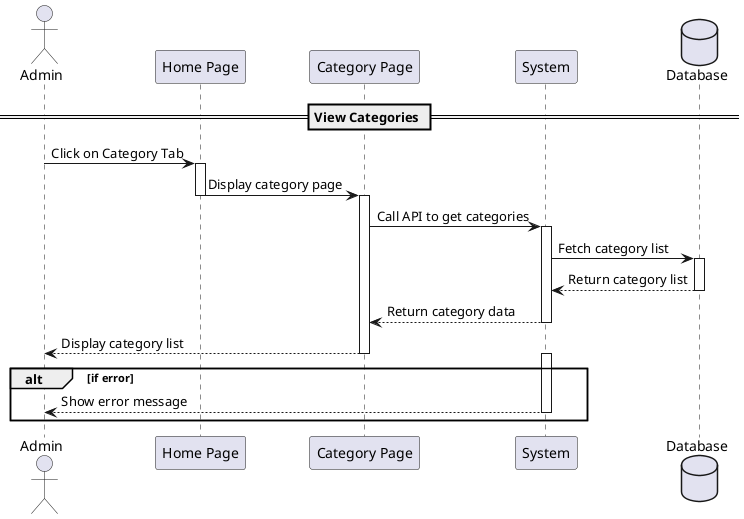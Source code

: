 @startuml
actor Admin
participant "Home Page" as HomePage
participant "Category Page" as CategoryPage
participant System
database Database

== View Categories ==
Admin -> HomePage : Click on Category Tab
activate HomePage
HomePage -> CategoryPage : Display category page
deactivate HomePage

activate CategoryPage
CategoryPage -> System : Call API to get categories
activate System
System -> Database : Fetch category list
activate Database
Database --> System : Return category list
deactivate Database
System --> CategoryPage : Return category data
deactivate System
CategoryPage --> Admin : Display category list
deactivate CategoryPage

alt if error
    activate System
    System --> Admin : Show error message
    deactivate System
end
@enduml
